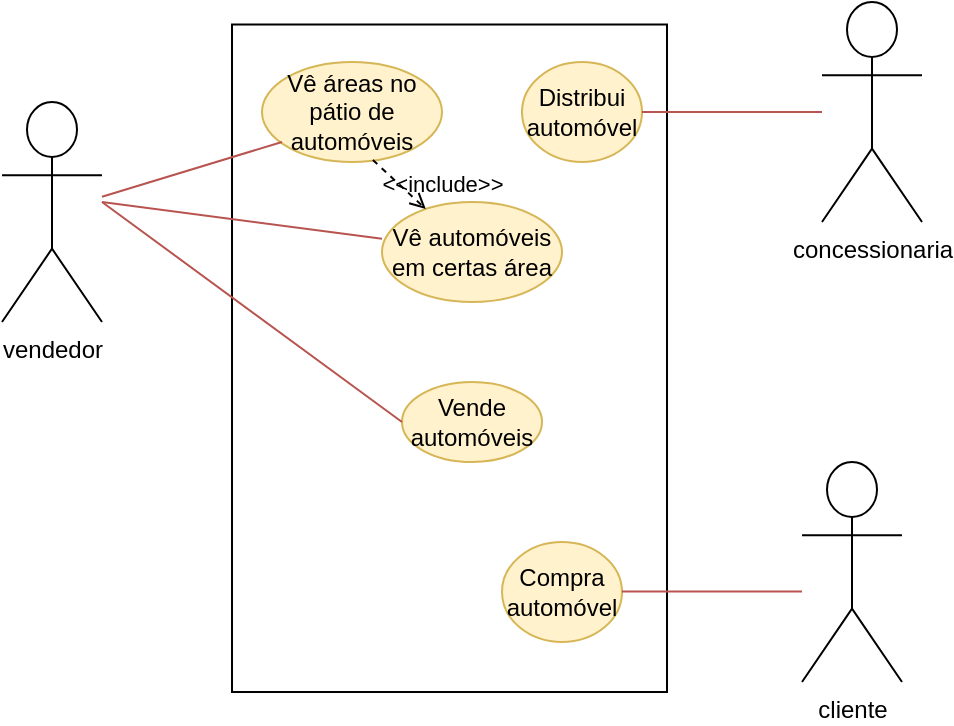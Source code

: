 <mxfile version="20.5.2" type="device"><diagram id="TVzk6SRFwKszm0uj4W9e" name="Página-1"><mxGraphModel dx="1016" dy="561" grid="1" gridSize="10" guides="1" tooltips="1" connect="1" arrows="1" fold="1" page="1" pageScale="1" pageWidth="827" pageHeight="1169" math="0" shadow="0"><root><mxCell id="0"/><mxCell id="1" parent="0"/><mxCell id="W148aEcz_64UkMj7wO7Y-1" value="vendedor" style="shape=umlActor;verticalLabelPosition=bottom;verticalAlign=top;html=1;outlineConnect=0;" vertex="1" parent="1"><mxGeometry x="80" y="120" width="50" height="110" as="geometry"/></mxCell><mxCell id="W148aEcz_64UkMj7wO7Y-5" value="" style="rounded=0;whiteSpace=wrap;html=1;rotation=90;" vertex="1" parent="1"><mxGeometry x="136.88" y="139.38" width="333.75" height="217.5" as="geometry"/></mxCell><mxCell id="W148aEcz_64UkMj7wO7Y-6" value="Vê áreas no pátio de automóveis" style="ellipse;whiteSpace=wrap;html=1;fillColor=#fff2cc;strokeColor=#d6b656;" vertex="1" parent="1"><mxGeometry x="210" y="100" width="90" height="50" as="geometry"/></mxCell><mxCell id="W148aEcz_64UkMj7wO7Y-7" value="Vê automóveis em certas área" style="ellipse;whiteSpace=wrap;html=1;fillColor=#fff2cc;strokeColor=#d6b656;" vertex="1" parent="1"><mxGeometry x="270" y="170" width="90" height="50" as="geometry"/></mxCell><mxCell id="W148aEcz_64UkMj7wO7Y-8" value="" style="endArrow=none;html=1;rounded=0;fillColor=#f8cecc;strokeColor=#b85450;" edge="1" parent="1" source="W148aEcz_64UkMj7wO7Y-1"><mxGeometry width="50" height="50" relative="1" as="geometry"><mxPoint x="140" y="220" as="sourcePoint"/><mxPoint x="220" y="140" as="targetPoint"/></mxGeometry></mxCell><mxCell id="W148aEcz_64UkMj7wO7Y-10" value="" style="endArrow=none;html=1;rounded=0;fillColor=#f8cecc;strokeColor=#b85450;entryX=0;entryY=0.367;entryDx=0;entryDy=0;entryPerimeter=0;" edge="1" parent="1" target="W148aEcz_64UkMj7wO7Y-7"><mxGeometry width="50" height="50" relative="1" as="geometry"><mxPoint x="130" y="170" as="sourcePoint"/><mxPoint x="230" y="150" as="targetPoint"/></mxGeometry></mxCell><mxCell id="W148aEcz_64UkMj7wO7Y-11" value="Vende automóveis" style="ellipse;whiteSpace=wrap;html=1;fillColor=#fff2cc;strokeColor=#d6b656;" vertex="1" parent="1"><mxGeometry x="280" y="260" width="70" height="40" as="geometry"/></mxCell><mxCell id="W148aEcz_64UkMj7wO7Y-12" value="" style="endArrow=none;html=1;rounded=0;fillColor=#f8cecc;strokeColor=#b85450;entryX=0;entryY=0.5;entryDx=0;entryDy=0;" edge="1" parent="1" target="W148aEcz_64UkMj7wO7Y-11"><mxGeometry width="50" height="50" relative="1" as="geometry"><mxPoint x="130" y="170" as="sourcePoint"/><mxPoint x="280" y="198.35" as="targetPoint"/></mxGeometry></mxCell><mxCell id="W148aEcz_64UkMj7wO7Y-15" value="Distribui automóvel" style="ellipse;whiteSpace=wrap;html=1;fillColor=#fff2cc;strokeColor=#d6b656;" vertex="1" parent="1"><mxGeometry x="340" y="100" width="60" height="50" as="geometry"/></mxCell><mxCell id="W148aEcz_64UkMj7wO7Y-16" value="concessionaria" style="shape=umlActor;verticalLabelPosition=bottom;verticalAlign=top;html=1;outlineConnect=0;" vertex="1" parent="1"><mxGeometry x="490" y="70" width="50" height="110" as="geometry"/></mxCell><mxCell id="W148aEcz_64UkMj7wO7Y-17" value="" style="endArrow=none;html=1;rounded=0;fillColor=#f8cecc;strokeColor=#b85450;entryX=1;entryY=0.5;entryDx=0;entryDy=0;" edge="1" parent="1" source="W148aEcz_64UkMj7wO7Y-16" target="W148aEcz_64UkMj7wO7Y-15"><mxGeometry width="50" height="50" relative="1" as="geometry"><mxPoint x="140" y="177.391" as="sourcePoint"/><mxPoint x="230" y="150" as="targetPoint"/></mxGeometry></mxCell><mxCell id="W148aEcz_64UkMj7wO7Y-18" value="Compra automóvel" style="ellipse;whiteSpace=wrap;html=1;fillColor=#fff2cc;strokeColor=#d6b656;" vertex="1" parent="1"><mxGeometry x="330" y="340" width="60" height="50" as="geometry"/></mxCell><mxCell id="W148aEcz_64UkMj7wO7Y-19" value="cliente" style="shape=umlActor;verticalLabelPosition=bottom;verticalAlign=top;html=1;outlineConnect=0;" vertex="1" parent="1"><mxGeometry x="480" y="300" width="50" height="110" as="geometry"/></mxCell><mxCell id="W148aEcz_64UkMj7wO7Y-20" value="" style="endArrow=none;html=1;rounded=0;fillColor=#f8cecc;strokeColor=#b85450;entryX=1;entryY=0.5;entryDx=0;entryDy=0;" edge="1" parent="1"><mxGeometry width="50" height="50" relative="1" as="geometry"><mxPoint x="480" y="364.7" as="sourcePoint"/><mxPoint x="390.0" y="364.7" as="targetPoint"/></mxGeometry></mxCell><mxCell id="W148aEcz_64UkMj7wO7Y-21" value="&amp;lt;&amp;lt;include&amp;gt;&amp;gt;" style="html=1;verticalAlign=bottom;labelBackgroundColor=none;endArrow=open;endFill=0;dashed=1;rounded=0;exitX=0.616;exitY=0.98;exitDx=0;exitDy=0;exitPerimeter=0;" edge="1" parent="1" source="W148aEcz_64UkMj7wO7Y-6" target="W148aEcz_64UkMj7wO7Y-7"><mxGeometry x="1" y="9" width="160" relative="1" as="geometry"><mxPoint x="370" y="260" as="sourcePoint"/><mxPoint x="530" y="260" as="targetPoint"/><mxPoint x="2" y="3" as="offset"/></mxGeometry></mxCell></root></mxGraphModel></diagram></mxfile>
